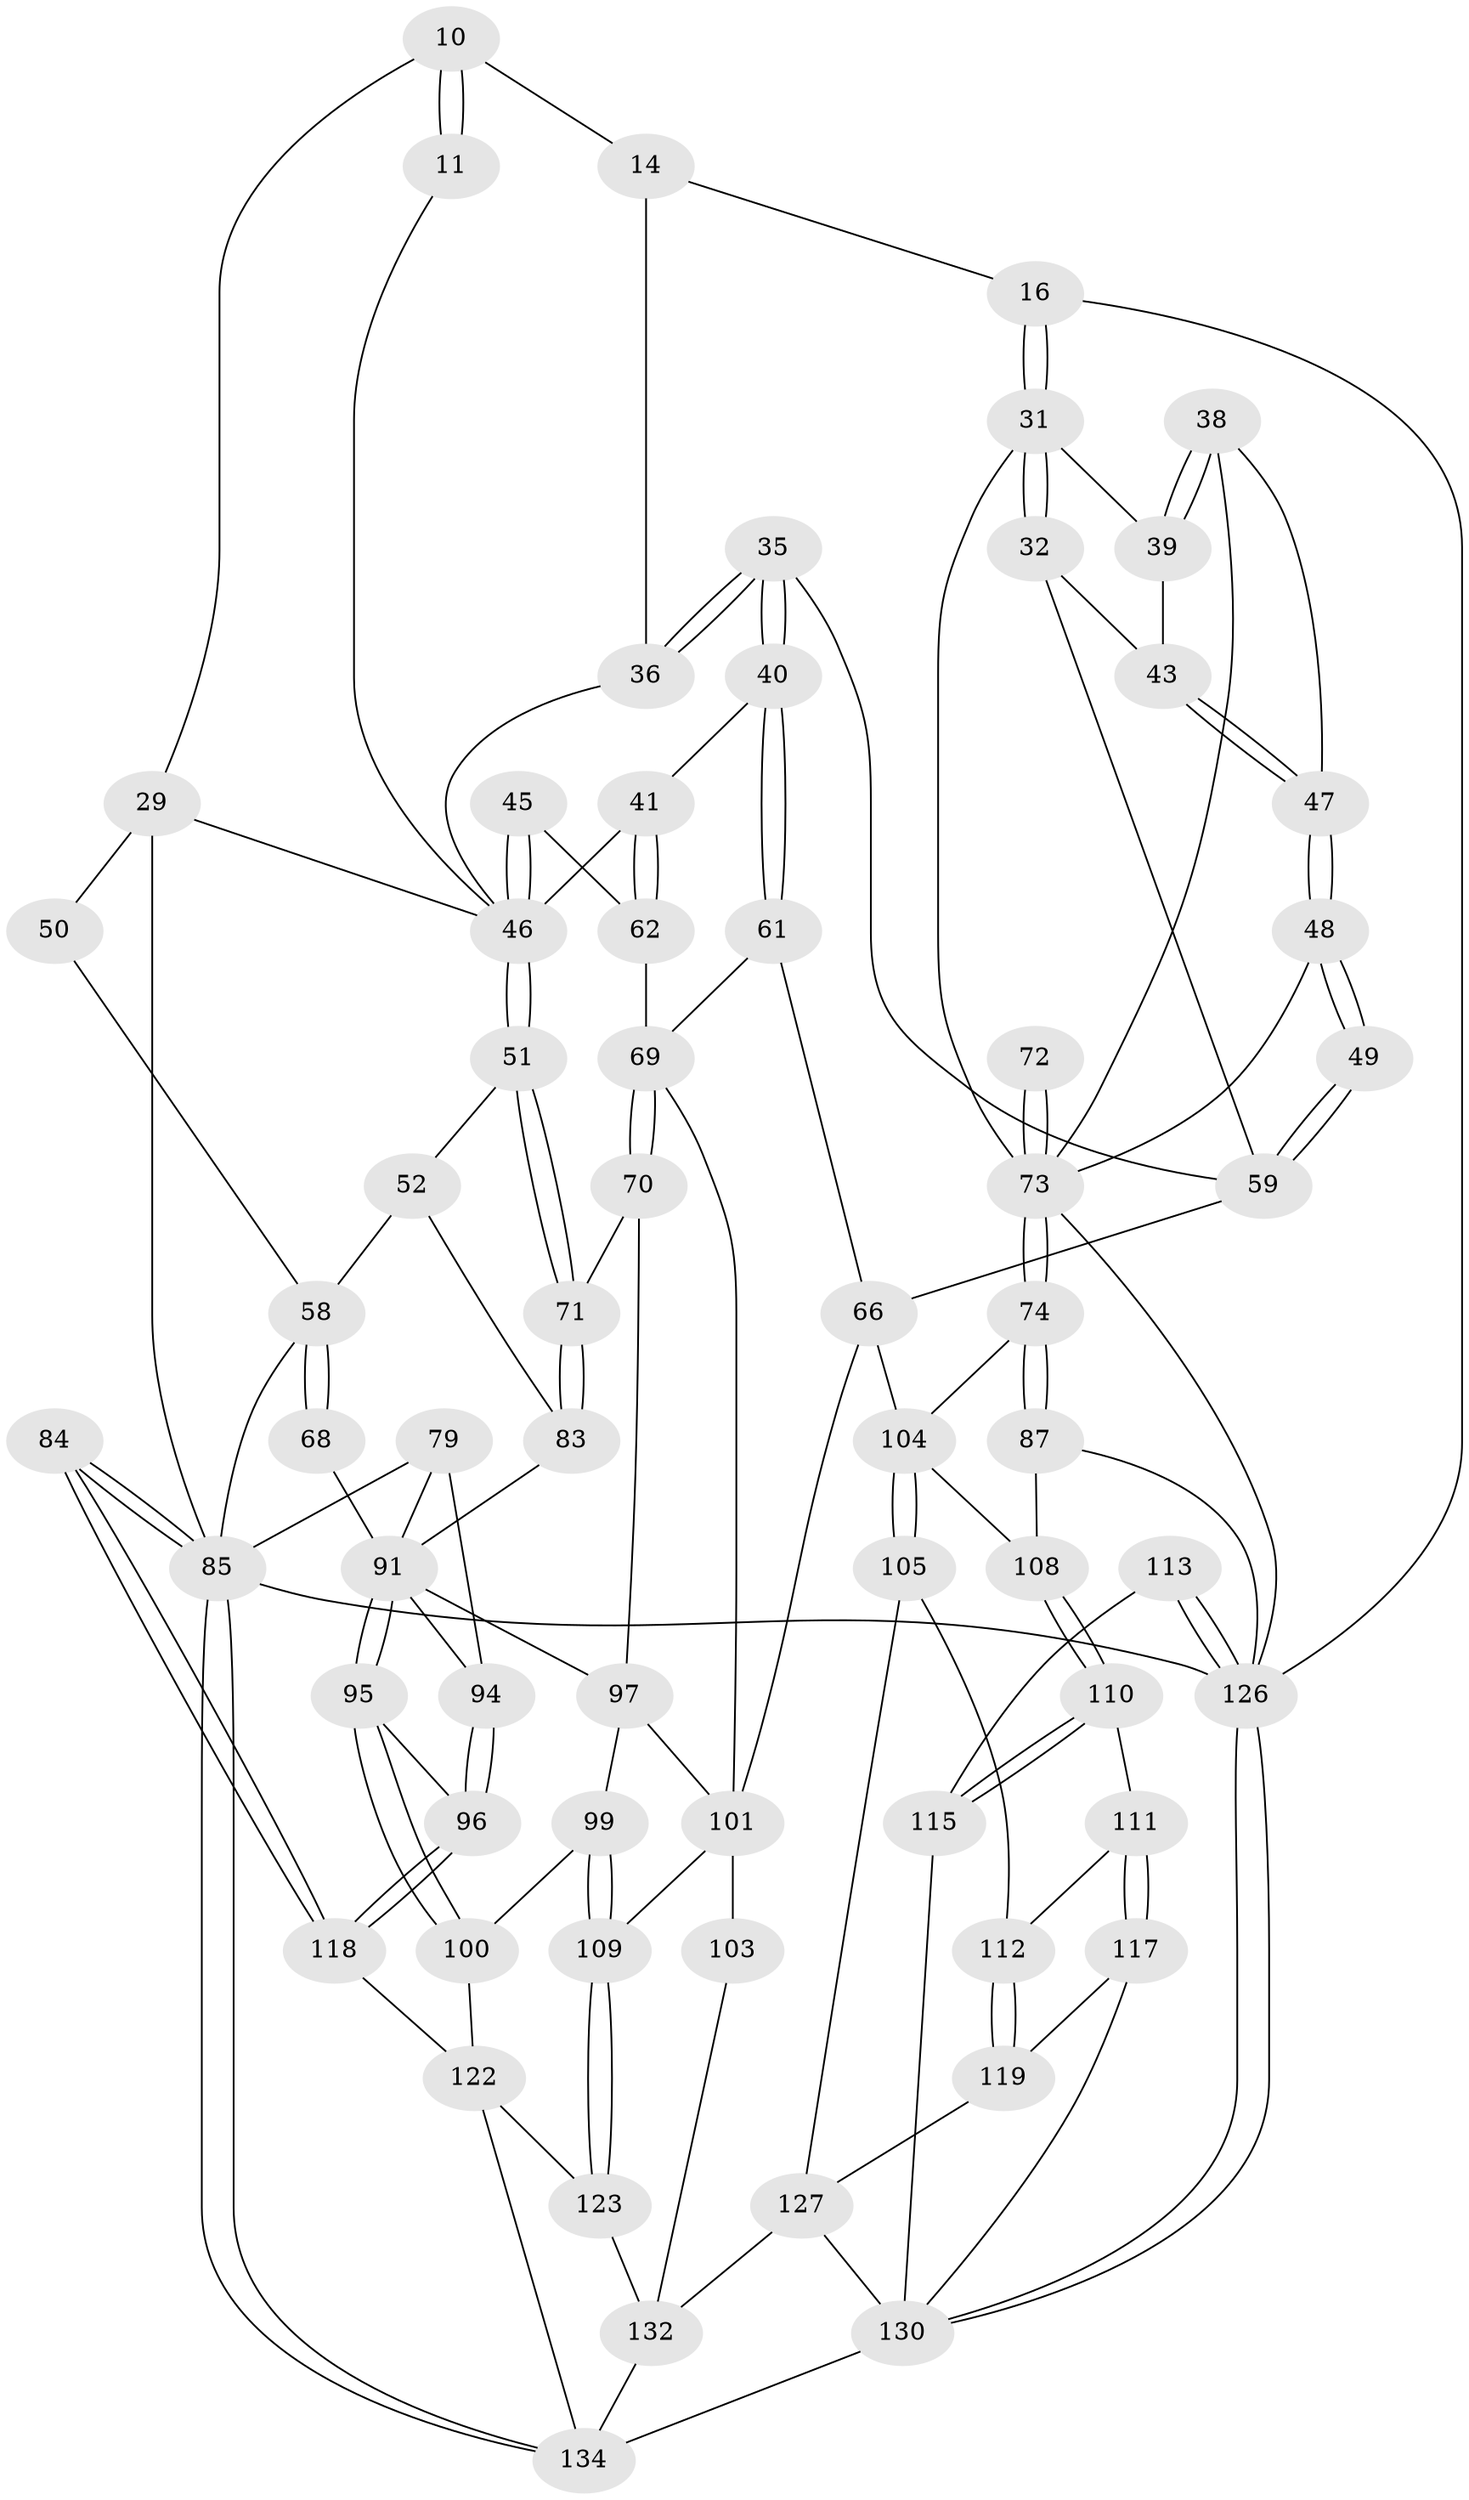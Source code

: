 // original degree distribution, {3: 0.014925373134328358, 4: 0.23880597014925373, 5: 0.5223880597014925, 6: 0.22388059701492538}
// Generated by graph-tools (version 1.1) at 2025/06/03/04/25 22:06:48]
// undirected, 67 vertices, 148 edges
graph export_dot {
graph [start="1"]
  node [color=gray90,style=filled];
  10 [pos="+0.45550813207540847+0",super="+2+8"];
  11 [pos="+0.30022212044407304+0.08210089920779408"];
  14 [pos="+0.4611304122185635+0",super="+13+12"];
  16 [pos="+0.6292136085973377+0.074277348555551",super="+15"];
  29 [pos="+0.16910530017016026+0.16617988430444877",super="+22+9"];
  31 [pos="+0.6730062245366645+0.10332952746772621",super="+30"];
  32 [pos="+0.680216239480972+0.16251280261136655"];
  35 [pos="+0.5333659009816736+0.22214068353070887"];
  36 [pos="+0.529735483163124+0.15714406833779024",super="+24"];
  38 [pos="+0.8258211869010809+0.1747904780502202"];
  39 [pos="+0.8085342802010592+0.1457432428480776"];
  40 [pos="+0.5070853267852921+0.25845360691584374"];
  41 [pos="+0.5021979815588572+0.25927217131003377"];
  43 [pos="+0.6924529340473352+0.16348590762377357"];
  45 [pos="+0.2828554689355209+0.33449767966392774",super="+44"];
  46 [pos="+0.2813772582482592+0.33506505220190524",super="+28+26+42"];
  47 [pos="+0.7856742555353275+0.23936434075052035"];
  48 [pos="+0.7667232063014381+0.29460705322148395"];
  49 [pos="+0.7327030817208972+0.30821239939004347"];
  50 [pos="+0.11002104869935016+0.2165081598718214"];
  51 [pos="+0.2671474512723619+0.3609643306901128"];
  52 [pos="+0.20434951711548785+0.38720701438960775"];
  58 [pos="+0+0.2873384537813576",super="+54+53"];
  59 [pos="+0.7221468013443867+0.3211680739817679",super="+34+33"];
  61 [pos="+0.6272639571826635+0.43912186639613077"];
  62 [pos="+0.44168048532662546+0.3954869329797339"];
  66 [pos="+0.6518043743324718+0.46093120269567595",super="+60"];
  68 [pos="+0+0.33512607297327884"];
  69 [pos="+0.44737318987610697+0.4682445567879432",super="+67"];
  70 [pos="+0.3787664678682499+0.49620764313944526"];
  71 [pos="+0.31822167846921906+0.4434874220328586"];
  72 [pos="+0.875689752781614+0.40441111771323585"];
  73 [pos="+0.9393728251938936+0.4841043628803763",super="+37+55+63"];
  74 [pos="+0.940603445500411+0.5551110026811013",super="+64"];
  79 [pos="+0+0.613789751133305",super="+78"];
  83 [pos="+0.2561376201290293+0.5450616486330033",super="+75"];
  84 [pos="+0+0.7816523609057164"];
  85 [pos="+0+1",super="+6+80"];
  87 [pos="+0.9658627261534233+0.5926461927812606"];
  91 [pos="+0.2072701777525189+0.6329472064627508",super="+82+77+90"];
  94 [pos="+0.0016491331173946091+0.6047821876178173",super="+81"];
  95 [pos="+0.2004704265531967+0.6790600456706635"];
  96 [pos="+0.17563334328840355+0.6800652136551759"];
  97 [pos="+0.36938310981277495+0.5609132101297074",super="+93"];
  99 [pos="+0.306477832946845+0.6647689609498326",super="+98"];
  100 [pos="+0.2032043626488776+0.6817968751607698"];
  101 [pos="+0.5111534211413139+0.6898499016207584",super="+92+89"];
  103 [pos="+0.5315478629040503+0.6873499721563009"];
  104 [pos="+0.7239161386533713+0.5223884252375515",super="+65"];
  105 [pos="+0.7409866918977789+0.6739001718881058"];
  108 [pos="+0.920294881018087+0.6400086503231909"];
  109 [pos="+0.41477734550187734+0.776596642749862",super="+102"];
  110 [pos="+0.9079311447205389+0.6593116939160146"];
  111 [pos="+0.9027410424160455+0.6619293155905072"];
  112 [pos="+0.7871947858385778+0.702372669681424"];
  113 [pos="+1+0.7909061911191692"];
  115 [pos="+0.9625137142865086+0.7663803020957444",super="+114"];
  117 [pos="+0.8801539896655467+0.8221237272863049"];
  118 [pos="+0.005394961578236717+0.8231405305516148"];
  119 [pos="+0.7912050693461056+0.7260787337587816"];
  122 [pos="+0.23125204872430283+0.9532117447890366",super="+121"];
  123 [pos="+0.38230774163759956+0.8429086976622305"];
  126 [pos="+1+1",super="+5+86"];
  127 [pos="+0.7312594398031612+0.8975152223250342",super="+120+106"];
  130 [pos="+0.8541287982713822+1",super="+129+128+116"];
  132 [pos="+0.5303454131815235+0.9780274649011317",super="+125+124+107"];
  134 [pos="+0.19716568603599255+1",super="+131+133"];
  10 -- 11 [weight=2];
  10 -- 11;
  10 -- 14 [weight=2];
  10 -- 29;
  11 -- 46;
  14 -- 36 [weight=2];
  14 -- 16 [weight=2];
  16 -- 31 [weight=2];
  16 -- 31;
  16 -- 126;
  29 -- 50 [weight=2];
  29 -- 46;
  29 -- 85 [weight=2];
  31 -- 32;
  31 -- 32;
  31 -- 39;
  31 -- 73;
  32 -- 43;
  32 -- 59;
  35 -- 36;
  35 -- 36;
  35 -- 40;
  35 -- 40;
  35 -- 59;
  36 -- 46;
  38 -- 39;
  38 -- 39;
  38 -- 47;
  38 -- 73;
  39 -- 43;
  40 -- 41;
  40 -- 61;
  40 -- 61;
  41 -- 62;
  41 -- 62;
  41 -- 46;
  43 -- 47;
  43 -- 47;
  45 -- 46 [weight=3];
  45 -- 46;
  45 -- 62;
  46 -- 51;
  46 -- 51;
  47 -- 48;
  47 -- 48;
  48 -- 49;
  48 -- 49;
  48 -- 73;
  49 -- 59 [weight=2];
  49 -- 59;
  50 -- 58;
  51 -- 52;
  51 -- 71;
  51 -- 71;
  52 -- 58;
  52 -- 83;
  58 -- 68 [weight=2];
  58 -- 68;
  58 -- 85;
  59 -- 66;
  61 -- 69;
  61 -- 66;
  62 -- 69;
  66 -- 101;
  66 -- 104;
  68 -- 91;
  69 -- 70;
  69 -- 70;
  69 -- 101;
  70 -- 71;
  70 -- 97;
  71 -- 83;
  71 -- 83;
  72 -- 73 [weight=3];
  72 -- 73;
  73 -- 74 [weight=2];
  73 -- 74;
  73 -- 126;
  74 -- 87;
  74 -- 87;
  74 -- 104;
  79 -- 94 [weight=2];
  79 -- 85;
  79 -- 91;
  83 -- 91 [weight=2];
  84 -- 85 [weight=2];
  84 -- 85;
  84 -- 118;
  84 -- 118;
  85 -- 134;
  85 -- 134;
  85 -- 126 [weight=2];
  87 -- 108;
  87 -- 126;
  91 -- 95;
  91 -- 95;
  91 -- 94;
  91 -- 97;
  94 -- 96;
  94 -- 96;
  95 -- 96;
  95 -- 100;
  95 -- 100;
  96 -- 118;
  96 -- 118;
  97 -- 99;
  97 -- 101;
  99 -- 100;
  99 -- 109 [weight=2];
  99 -- 109;
  100 -- 122;
  101 -- 103 [weight=2];
  101 -- 109;
  103 -- 132;
  104 -- 105;
  104 -- 105;
  104 -- 108;
  105 -- 112;
  105 -- 127;
  108 -- 110;
  108 -- 110;
  109 -- 123;
  109 -- 123;
  110 -- 111;
  110 -- 115;
  110 -- 115;
  111 -- 112;
  111 -- 117;
  111 -- 117;
  112 -- 119;
  112 -- 119;
  113 -- 126 [weight=2];
  113 -- 126;
  113 -- 115;
  115 -- 130 [weight=2];
  117 -- 119;
  117 -- 130;
  118 -- 122;
  119 -- 127;
  122 -- 123;
  122 -- 134;
  123 -- 132;
  126 -- 130;
  126 -- 130;
  127 -- 132 [weight=2];
  127 -- 130;
  130 -- 134;
  132 -- 134 [weight=2];
}
